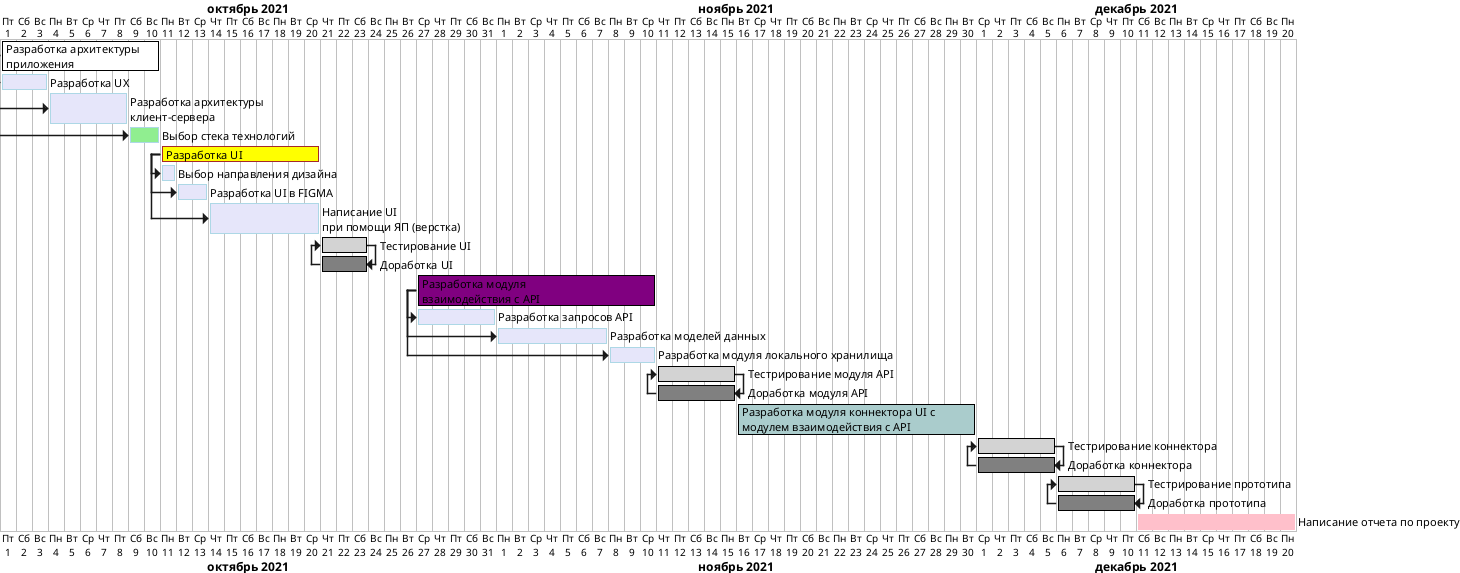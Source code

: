 @startgantt
'https://plantuml.com/gantt-diagram

language ru
Project starts 2021-10-01

[Разработка архитектуры\nприложения] as [PLAN] lasts 10 days and is colored in White/Black
[Разработка UX] as [UX] lasts 3 days
[Разработка архитектуры\nклиент-сервера] as [CS] lasts 5 days and is colored in Lavender/LightBlue
[Выбор стека технологий] as [CST] lasts 2 days and is colored in LightGreen/LightBlue

[Разработка UI] as [UI] lasts 10 days and is colored in Yellow/Brown
[Выбор направления дизайна] as [DES] lasts 1 days and is colored in Lavender/LightBlue
[Разработка UI в FIGMA] as [FIGMA] lasts 2 days and is colored in Lavender/LightBlue
[Написание UI\nпри помощи ЯП (верстка)] as [VERST] lasts 7 days and is colored in Lavender/LightBlue
[Тестирование UI] as [UIT] starts at 2021-10-21  and lasts 3 days and is colored in LightGrey/Black
[Доработка UI] as [UIR] lasts 3 days and is colored in Grey/Black

[Разработка модуля\nвзаимодействия с API] as [MAPI] lasts 15 days and is colored in Purple/black and starts at 2021-10-27
[Разработка запросов API] as [REQ] lasts 5 days and is colored in Lavender/LightBlue
[Разработка моделей данных] as [MODEL] lasts 7 days and is colored in Lavender/LightBlue
[Разработка модуля локального хранилища] as [STOR] lasts 3 days and is colored in Lavender/LightBlue

[Тестрирование модуля API] as [TAPI] lasts 5 days and is colored in LightGrey/Black
[Доработка модуля API] as [DAPI] lasts 5 days and is colored in Grey/Black

[Разработка модуля коннектора UI с\nмодулем взаимодействия с API] as [LOGIC] lasts 15 days and is colored in Acc/black and starts at 2021-11-16
[Тестрирование коннектора] as [TLOGIC] lasts 5 days and is colored in LightGrey/Black
[Доработка коннектора] as [DLOGIC] lasts 5 days and is colored in Grey/Black

[Тестрирование прототипа] as [TPROT] lasts 5 days and is colored in LightGrey/Black
[Доработка прототипа] as [DPROT] lasts 5 days and is colored in Grey/Black

[Написание отчета по проекту] as [OTCH] lasts 10 days and is colored in Pink and starts at 2021-12-11




[UX] is colored in Lavender/LightBlue and starts at [PLAN]`s start
[CS] starts 3 days after [PLAN]`s start
[CST] starts 8 days after [PLAN]`s start

[UI] starts at 2021-10-11
[DES] starts at [UI]`s start
[FIGMA] starts 1 days after [UI]`s start
[VERST] starts 3 days after [UI]`s start

[REQ] starts at [MAPI]`s start
[MODEL] starts 5 days after [MAPI]`s start
[STOR] starts 12 days after [MAPI]`s start
[UIT] starts at [UIR]`s start
[UIR] ends at [UIT]`s end

[TAPI] starts at 2021-11-11 and starts at [DAPI]`s start
[DAPI] ends at [TAPI]`s end

[TLOGIC] starts at 2021-12-1 and starts at [DLOGIC]`s start
[DLOGIC] ends at [TLOGIC]`s end

[TPROT] starts at 2021-12-6 and starts at [DPROT]`s start
[DPROT] ends at [TPROT]`s end



@endgantt